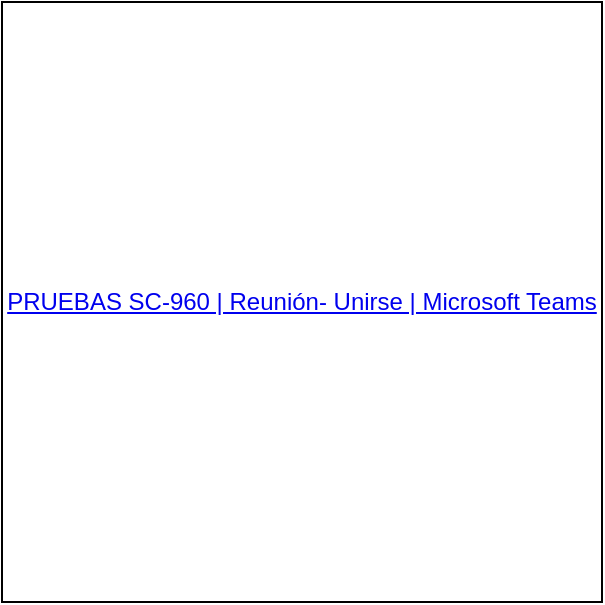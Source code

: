 <mxfile version="27.2.0">
  <diagram name="Página-1" id="LPzA1EdKOrGCX12UJips">
    <mxGraphModel dx="1426" dy="733" grid="1" gridSize="10" guides="1" tooltips="1" connect="1" arrows="1" fold="1" page="1" pageScale="1" pageWidth="827" pageHeight="1169" math="0" shadow="0">
      <root>
        <mxCell id="0" />
        <mxCell id="1" parent="0" />
        <mxCell id="sPbjKGvhv6Vsv670f3T3-1" value="&lt;div&gt;&lt;a dir=&quot;auto&quot; tabindex=&quot;0&quot; rel=&quot;noopener noreferrer&quot; target=&quot;_blank&quot; href=&quot;https://teams.microsoft.com/l/meetup-join/19%253ameeting_N2NkZmYxYTAtOWQ4Mi00YWM2LWE5Y2UtY2VlN2Y0NWMyNzk3%2540thread.v2/0?context=%257b%2522Tid%2522%253a%252210a76712-94f6-46a2-9155-31bd8b76f937%2522%252c%2522Oid%2522%253a%25229a28437b-7672-4e5b-8907-33dcd03e6bcb%2522%257d&quot;&gt;PRUEBAS SC-960 | Reunión- Unirse | Microsoft Teams&lt;/a&gt;&lt;/div&gt;" style="whiteSpace=wrap;html=1;aspect=fixed;" parent="1" vertex="1">
          <mxGeometry x="230" y="330" width="300" height="300" as="geometry" />
        </mxCell>
      </root>
    </mxGraphModel>
  </diagram>
</mxfile>
